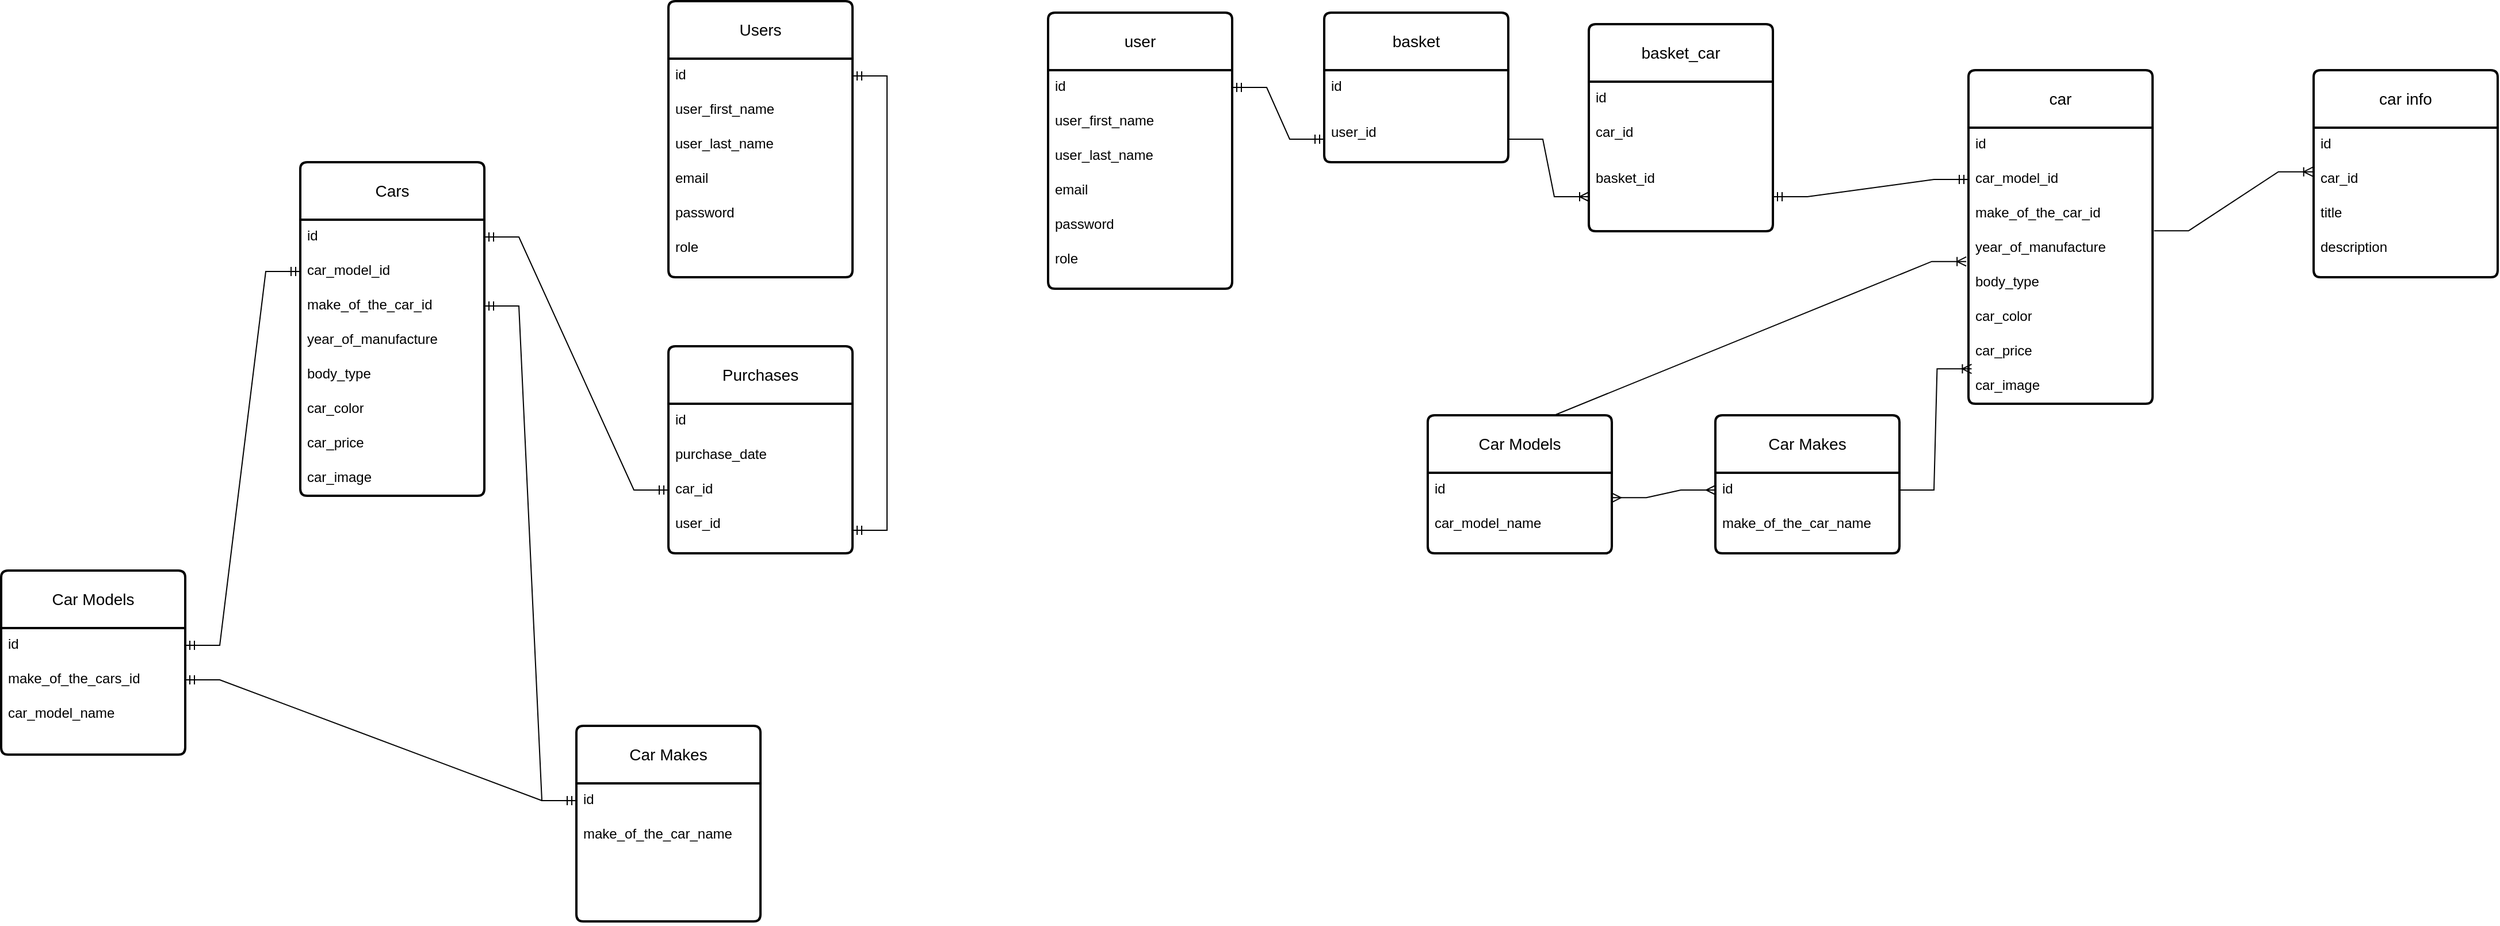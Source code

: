 <mxfile version="21.2.9" type="device">
  <diagram name="Страница 1" id="Hkr_ZFMklL91M4Rwt6lm">
    <mxGraphModel dx="1072" dy="525" grid="1" gridSize="10" guides="1" tooltips="1" connect="1" arrows="1" fold="1" page="1" pageScale="1" pageWidth="3300" pageHeight="4681" math="0" shadow="0">
      <root>
        <mxCell id="0" />
        <mxCell id="1" parent="0" />
        <mxCell id="MF3mSI-9Bg1sAX1x7ReT-1" value="Cars" style="swimlane;childLayout=stackLayout;horizontal=1;startSize=50;horizontalStack=0;rounded=1;fontSize=14;fontStyle=0;strokeWidth=2;resizeParent=0;resizeLast=1;shadow=0;dashed=0;align=center;arcSize=4;whiteSpace=wrap;html=1;" parent="1" vertex="1">
          <mxGeometry x="290" y="150" width="160" height="290" as="geometry" />
        </mxCell>
        <mxCell id="COfgy1o2G7cCsb_k9n1h-17" value="id" style="text;strokeColor=none;fillColor=none;spacingLeft=4;spacingRight=4;overflow=hidden;rotatable=0;points=[[0,0.5],[1,0.5]];portConstraint=eastwest;fontSize=12;whiteSpace=wrap;html=1;" vertex="1" parent="MF3mSI-9Bg1sAX1x7ReT-1">
          <mxGeometry y="50" width="160" height="30" as="geometry" />
        </mxCell>
        <mxCell id="COfgy1o2G7cCsb_k9n1h-18" value="car_model_id" style="text;strokeColor=none;fillColor=none;spacingLeft=4;spacingRight=4;overflow=hidden;rotatable=0;points=[[0,0.5],[1,0.5]];portConstraint=eastwest;fontSize=12;whiteSpace=wrap;html=1;" vertex="1" parent="MF3mSI-9Bg1sAX1x7ReT-1">
          <mxGeometry y="80" width="160" height="30" as="geometry" />
        </mxCell>
        <mxCell id="COfgy1o2G7cCsb_k9n1h-19" value="make_of_the_car_id" style="text;strokeColor=none;fillColor=none;spacingLeft=4;spacingRight=4;overflow=hidden;rotatable=0;points=[[0,0.5],[1,0.5]];portConstraint=eastwest;fontSize=12;whiteSpace=wrap;html=1;" vertex="1" parent="MF3mSI-9Bg1sAX1x7ReT-1">
          <mxGeometry y="110" width="160" height="30" as="geometry" />
        </mxCell>
        <mxCell id="COfgy1o2G7cCsb_k9n1h-20" value="year_of_manufacture" style="text;strokeColor=none;fillColor=none;spacingLeft=4;spacingRight=4;overflow=hidden;rotatable=0;points=[[0,0.5],[1,0.5]];portConstraint=eastwest;fontSize=12;whiteSpace=wrap;html=1;" vertex="1" parent="MF3mSI-9Bg1sAX1x7ReT-1">
          <mxGeometry y="140" width="160" height="30" as="geometry" />
        </mxCell>
        <mxCell id="COfgy1o2G7cCsb_k9n1h-21" value="body_type" style="text;strokeColor=none;fillColor=none;spacingLeft=4;spacingRight=4;overflow=hidden;rotatable=0;points=[[0,0.5],[1,0.5]];portConstraint=eastwest;fontSize=12;whiteSpace=wrap;html=1;" vertex="1" parent="MF3mSI-9Bg1sAX1x7ReT-1">
          <mxGeometry y="170" width="160" height="30" as="geometry" />
        </mxCell>
        <mxCell id="COfgy1o2G7cCsb_k9n1h-23" value="car_color" style="text;strokeColor=none;fillColor=none;spacingLeft=4;spacingRight=4;overflow=hidden;rotatable=0;points=[[0,0.5],[1,0.5]];portConstraint=eastwest;fontSize=12;whiteSpace=wrap;html=1;" vertex="1" parent="MF3mSI-9Bg1sAX1x7ReT-1">
          <mxGeometry y="200" width="160" height="30" as="geometry" />
        </mxCell>
        <mxCell id="COfgy1o2G7cCsb_k9n1h-24" value="car_price" style="text;strokeColor=none;fillColor=none;spacingLeft=4;spacingRight=4;overflow=hidden;rotatable=0;points=[[0,0.5],[1,0.5]];portConstraint=eastwest;fontSize=12;whiteSpace=wrap;html=1;" vertex="1" parent="MF3mSI-9Bg1sAX1x7ReT-1">
          <mxGeometry y="230" width="160" height="30" as="geometry" />
        </mxCell>
        <mxCell id="COfgy1o2G7cCsb_k9n1h-25" value="car_image" style="text;strokeColor=none;fillColor=none;spacingLeft=4;spacingRight=4;overflow=hidden;rotatable=0;points=[[0,0.5],[1,0.5]];portConstraint=eastwest;fontSize=12;whiteSpace=wrap;html=1;" vertex="1" parent="MF3mSI-9Bg1sAX1x7ReT-1">
          <mxGeometry y="260" width="160" height="30" as="geometry" />
        </mxCell>
        <mxCell id="COfgy1o2G7cCsb_k9n1h-22" value="Item" style="text;strokeColor=none;fillColor=none;spacingLeft=4;spacingRight=4;overflow=hidden;rotatable=0;points=[[0,0.5],[1,0.5]];portConstraint=eastwest;fontSize=12;whiteSpace=wrap;html=1;" vertex="1" parent="MF3mSI-9Bg1sAX1x7ReT-1">
          <mxGeometry y="290" width="160" as="geometry" />
        </mxCell>
        <mxCell id="MF3mSI-9Bg1sAX1x7ReT-6" value="Users" style="swimlane;childLayout=stackLayout;horizontal=1;startSize=50;horizontalStack=0;rounded=1;fontSize=14;fontStyle=0;strokeWidth=2;resizeParent=0;resizeLast=1;shadow=0;dashed=0;align=center;arcSize=4;whiteSpace=wrap;html=1;" parent="1" vertex="1">
          <mxGeometry x="610" y="10" width="160" height="240" as="geometry" />
        </mxCell>
        <mxCell id="COfgy1o2G7cCsb_k9n1h-28" value="id" style="text;strokeColor=none;fillColor=none;spacingLeft=4;spacingRight=4;overflow=hidden;rotatable=0;points=[[0,0.5],[1,0.5]];portConstraint=eastwest;fontSize=12;whiteSpace=wrap;html=1;" vertex="1" parent="MF3mSI-9Bg1sAX1x7ReT-6">
          <mxGeometry y="50" width="160" height="30" as="geometry" />
        </mxCell>
        <mxCell id="COfgy1o2G7cCsb_k9n1h-29" value="user_first_name" style="text;strokeColor=none;fillColor=none;spacingLeft=4;spacingRight=4;overflow=hidden;rotatable=0;points=[[0,0.5],[1,0.5]];portConstraint=eastwest;fontSize=12;whiteSpace=wrap;html=1;" vertex="1" parent="MF3mSI-9Bg1sAX1x7ReT-6">
          <mxGeometry y="80" width="160" height="30" as="geometry" />
        </mxCell>
        <mxCell id="COfgy1o2G7cCsb_k9n1h-30" value="user_last_name" style="text;strokeColor=none;fillColor=none;spacingLeft=4;spacingRight=4;overflow=hidden;rotatable=0;points=[[0,0.5],[1,0.5]];portConstraint=eastwest;fontSize=12;whiteSpace=wrap;html=1;" vertex="1" parent="MF3mSI-9Bg1sAX1x7ReT-6">
          <mxGeometry y="110" width="160" height="30" as="geometry" />
        </mxCell>
        <mxCell id="COfgy1o2G7cCsb_k9n1h-31" value="email" style="text;strokeColor=none;fillColor=none;spacingLeft=4;spacingRight=4;overflow=hidden;rotatable=0;points=[[0,0.5],[1,0.5]];portConstraint=eastwest;fontSize=12;whiteSpace=wrap;html=1;" vertex="1" parent="MF3mSI-9Bg1sAX1x7ReT-6">
          <mxGeometry y="140" width="160" height="30" as="geometry" />
        </mxCell>
        <mxCell id="COfgy1o2G7cCsb_k9n1h-32" value="password" style="text;strokeColor=none;fillColor=none;spacingLeft=4;spacingRight=4;overflow=hidden;rotatable=0;points=[[0,0.5],[1,0.5]];portConstraint=eastwest;fontSize=12;whiteSpace=wrap;html=1;" vertex="1" parent="MF3mSI-9Bg1sAX1x7ReT-6">
          <mxGeometry y="170" width="160" height="30" as="geometry" />
        </mxCell>
        <mxCell id="COfgy1o2G7cCsb_k9n1h-33" value="role" style="text;strokeColor=none;fillColor=none;spacingLeft=4;spacingRight=4;overflow=hidden;rotatable=0;points=[[0,0.5],[1,0.5]];portConstraint=eastwest;fontSize=12;whiteSpace=wrap;html=1;" vertex="1" parent="MF3mSI-9Bg1sAX1x7ReT-6">
          <mxGeometry y="200" width="160" height="40" as="geometry" />
        </mxCell>
        <mxCell id="MF3mSI-9Bg1sAX1x7ReT-13" value="Purchases" style="swimlane;childLayout=stackLayout;horizontal=1;startSize=50;horizontalStack=0;rounded=1;fontSize=14;fontStyle=0;strokeWidth=2;resizeParent=0;resizeLast=1;shadow=0;dashed=0;align=center;arcSize=4;whiteSpace=wrap;html=1;" parent="1" vertex="1">
          <mxGeometry x="610" y="310" width="160" height="180" as="geometry" />
        </mxCell>
        <mxCell id="COfgy1o2G7cCsb_k9n1h-34" value="id" style="text;strokeColor=none;fillColor=none;spacingLeft=4;spacingRight=4;overflow=hidden;rotatable=0;points=[[0,0.5],[1,0.5]];portConstraint=eastwest;fontSize=12;whiteSpace=wrap;html=1;" vertex="1" parent="MF3mSI-9Bg1sAX1x7ReT-13">
          <mxGeometry y="50" width="160" height="30" as="geometry" />
        </mxCell>
        <mxCell id="COfgy1o2G7cCsb_k9n1h-35" value="purchase_date" style="text;strokeColor=none;fillColor=none;spacingLeft=4;spacingRight=4;overflow=hidden;rotatable=0;points=[[0,0.5],[1,0.5]];portConstraint=eastwest;fontSize=12;whiteSpace=wrap;html=1;" vertex="1" parent="MF3mSI-9Bg1sAX1x7ReT-13">
          <mxGeometry y="80" width="160" height="30" as="geometry" />
        </mxCell>
        <mxCell id="COfgy1o2G7cCsb_k9n1h-36" value="car_id" style="text;strokeColor=none;fillColor=none;spacingLeft=4;spacingRight=4;overflow=hidden;rotatable=0;points=[[0,0.5],[1,0.5]];portConstraint=eastwest;fontSize=12;whiteSpace=wrap;html=1;" vertex="1" parent="MF3mSI-9Bg1sAX1x7ReT-13">
          <mxGeometry y="110" width="160" height="30" as="geometry" />
        </mxCell>
        <mxCell id="COfgy1o2G7cCsb_k9n1h-37" value="user_id&lt;br&gt;" style="text;strokeColor=none;fillColor=none;spacingLeft=4;spacingRight=4;overflow=hidden;rotatable=0;points=[[0,0.5],[1,0.5]];portConstraint=eastwest;fontSize=12;whiteSpace=wrap;html=1;" vertex="1" parent="MF3mSI-9Bg1sAX1x7ReT-13">
          <mxGeometry y="140" width="160" height="40" as="geometry" />
        </mxCell>
        <mxCell id="COfgy1o2G7cCsb_k9n1h-1" value="Car Models" style="swimlane;childLayout=stackLayout;horizontal=1;startSize=50;horizontalStack=0;rounded=1;fontSize=14;fontStyle=0;strokeWidth=2;resizeParent=0;resizeLast=1;shadow=0;dashed=0;align=center;arcSize=4;whiteSpace=wrap;html=1;" vertex="1" parent="1">
          <mxGeometry x="30" y="505" width="160" height="160" as="geometry" />
        </mxCell>
        <mxCell id="COfgy1o2G7cCsb_k9n1h-10" value="id" style="text;strokeColor=none;fillColor=none;spacingLeft=4;spacingRight=4;overflow=hidden;rotatable=0;points=[[0,0.5],[1,0.5]];portConstraint=eastwest;fontSize=12;whiteSpace=wrap;html=1;" vertex="1" parent="COfgy1o2G7cCsb_k9n1h-1">
          <mxGeometry y="50" width="160" height="30" as="geometry" />
        </mxCell>
        <mxCell id="COfgy1o2G7cCsb_k9n1h-12" value="make_of_the_cars_id" style="text;strokeColor=none;fillColor=none;spacingLeft=4;spacingRight=4;overflow=hidden;rotatable=0;points=[[0,0.5],[1,0.5]];portConstraint=eastwest;fontSize=12;whiteSpace=wrap;html=1;" vertex="1" parent="COfgy1o2G7cCsb_k9n1h-1">
          <mxGeometry y="80" width="160" height="30" as="geometry" />
        </mxCell>
        <mxCell id="COfgy1o2G7cCsb_k9n1h-11" value="car_model_name" style="text;strokeColor=none;fillColor=none;spacingLeft=4;spacingRight=4;overflow=hidden;rotatable=0;points=[[0,0.5],[1,0.5]];portConstraint=eastwest;fontSize=12;whiteSpace=wrap;html=1;" vertex="1" parent="COfgy1o2G7cCsb_k9n1h-1">
          <mxGeometry y="110" width="160" height="50" as="geometry" />
        </mxCell>
        <mxCell id="COfgy1o2G7cCsb_k9n1h-3" value="Car Makes" style="swimlane;childLayout=stackLayout;horizontal=1;startSize=50;horizontalStack=0;rounded=1;fontSize=14;fontStyle=0;strokeWidth=2;resizeParent=0;resizeLast=1;shadow=0;dashed=0;align=center;arcSize=4;whiteSpace=wrap;html=1;" vertex="1" parent="1">
          <mxGeometry x="530" y="640" width="160" height="170" as="geometry" />
        </mxCell>
        <mxCell id="COfgy1o2G7cCsb_k9n1h-38" value="id" style="text;strokeColor=none;fillColor=none;spacingLeft=4;spacingRight=4;overflow=hidden;rotatable=0;points=[[0,0.5],[1,0.5]];portConstraint=eastwest;fontSize=12;whiteSpace=wrap;html=1;" vertex="1" parent="COfgy1o2G7cCsb_k9n1h-3">
          <mxGeometry y="50" width="160" height="30" as="geometry" />
        </mxCell>
        <mxCell id="COfgy1o2G7cCsb_k9n1h-39" value="make_of_the_car_name" style="text;strokeColor=none;fillColor=none;spacingLeft=4;spacingRight=4;overflow=hidden;rotatable=0;points=[[0,0.5],[1,0.5]];portConstraint=eastwest;fontSize=12;whiteSpace=wrap;html=1;" vertex="1" parent="COfgy1o2G7cCsb_k9n1h-3">
          <mxGeometry y="80" width="160" height="90" as="geometry" />
        </mxCell>
        <mxCell id="COfgy1o2G7cCsb_k9n1h-54" value="" style="edgeStyle=entityRelationEdgeStyle;fontSize=12;html=1;endArrow=ERmandOne;startArrow=ERmandOne;rounded=0;" edge="1" parent="1" source="COfgy1o2G7cCsb_k9n1h-10" target="COfgy1o2G7cCsb_k9n1h-18">
          <mxGeometry width="100" height="100" relative="1" as="geometry">
            <mxPoint x="190" y="700" as="sourcePoint" />
            <mxPoint x="51.421" y="-5" as="targetPoint" />
          </mxGeometry>
        </mxCell>
        <mxCell id="COfgy1o2G7cCsb_k9n1h-55" value="" style="edgeStyle=entityRelationEdgeStyle;fontSize=12;html=1;endArrow=ERmandOne;startArrow=ERmandOne;rounded=0;" edge="1" parent="1" source="COfgy1o2G7cCsb_k9n1h-12" target="COfgy1o2G7cCsb_k9n1h-38">
          <mxGeometry width="100" height="100" relative="1" as="geometry">
            <mxPoint x="230" y="655" as="sourcePoint" />
            <mxPoint x="330" y="330" as="targetPoint" />
          </mxGeometry>
        </mxCell>
        <mxCell id="COfgy1o2G7cCsb_k9n1h-56" value="" style="edgeStyle=entityRelationEdgeStyle;fontSize=12;html=1;endArrow=ERmandOne;startArrow=ERmandOne;rounded=0;" edge="1" parent="1" source="COfgy1o2G7cCsb_k9n1h-19" target="COfgy1o2G7cCsb_k9n1h-38">
          <mxGeometry width="100" height="100" relative="1" as="geometry">
            <mxPoint x="310" y="505" as="sourcePoint" />
            <mxPoint x="610" y="550" as="targetPoint" />
          </mxGeometry>
        </mxCell>
        <mxCell id="COfgy1o2G7cCsb_k9n1h-57" value="" style="edgeStyle=entityRelationEdgeStyle;fontSize=12;html=1;endArrow=ERmandOne;startArrow=ERmandOne;rounded=0;" edge="1" parent="1" source="COfgy1o2G7cCsb_k9n1h-17" target="COfgy1o2G7cCsb_k9n1h-36">
          <mxGeometry width="100" height="100" relative="1" as="geometry">
            <mxPoint x="510" y="170" as="sourcePoint" />
            <mxPoint x="550" y="540" as="targetPoint" />
          </mxGeometry>
        </mxCell>
        <mxCell id="COfgy1o2G7cCsb_k9n1h-58" value="" style="edgeStyle=entityRelationEdgeStyle;fontSize=12;html=1;endArrow=ERmandOne;startArrow=ERmandOne;rounded=0;" edge="1" parent="1" source="COfgy1o2G7cCsb_k9n1h-28" target="COfgy1o2G7cCsb_k9n1h-37">
          <mxGeometry width="100" height="100" relative="1" as="geometry">
            <mxPoint x="810" y="90" as="sourcePoint" />
            <mxPoint x="970" y="310" as="targetPoint" />
          </mxGeometry>
        </mxCell>
        <mxCell id="COfgy1o2G7cCsb_k9n1h-59" value="user" style="swimlane;childLayout=stackLayout;horizontal=1;startSize=50;horizontalStack=0;rounded=1;fontSize=14;fontStyle=0;strokeWidth=2;resizeParent=0;resizeLast=1;shadow=0;dashed=0;align=center;arcSize=4;whiteSpace=wrap;html=1;" vertex="1" parent="1">
          <mxGeometry x="940" y="20" width="160" height="240" as="geometry" />
        </mxCell>
        <mxCell id="COfgy1o2G7cCsb_k9n1h-60" value="id" style="text;strokeColor=none;fillColor=none;spacingLeft=4;spacingRight=4;overflow=hidden;rotatable=0;points=[[0,0.5],[1,0.5]];portConstraint=eastwest;fontSize=12;whiteSpace=wrap;html=1;" vertex="1" parent="COfgy1o2G7cCsb_k9n1h-59">
          <mxGeometry y="50" width="160" height="30" as="geometry" />
        </mxCell>
        <mxCell id="COfgy1o2G7cCsb_k9n1h-61" value="user_first_name" style="text;strokeColor=none;fillColor=none;spacingLeft=4;spacingRight=4;overflow=hidden;rotatable=0;points=[[0,0.5],[1,0.5]];portConstraint=eastwest;fontSize=12;whiteSpace=wrap;html=1;" vertex="1" parent="COfgy1o2G7cCsb_k9n1h-59">
          <mxGeometry y="80" width="160" height="30" as="geometry" />
        </mxCell>
        <mxCell id="COfgy1o2G7cCsb_k9n1h-62" value="user_last_name" style="text;strokeColor=none;fillColor=none;spacingLeft=4;spacingRight=4;overflow=hidden;rotatable=0;points=[[0,0.5],[1,0.5]];portConstraint=eastwest;fontSize=12;whiteSpace=wrap;html=1;" vertex="1" parent="COfgy1o2G7cCsb_k9n1h-59">
          <mxGeometry y="110" width="160" height="30" as="geometry" />
        </mxCell>
        <mxCell id="COfgy1o2G7cCsb_k9n1h-63" value="email" style="text;strokeColor=none;fillColor=none;spacingLeft=4;spacingRight=4;overflow=hidden;rotatable=0;points=[[0,0.5],[1,0.5]];portConstraint=eastwest;fontSize=12;whiteSpace=wrap;html=1;" vertex="1" parent="COfgy1o2G7cCsb_k9n1h-59">
          <mxGeometry y="140" width="160" height="30" as="geometry" />
        </mxCell>
        <mxCell id="COfgy1o2G7cCsb_k9n1h-64" value="password" style="text;strokeColor=none;fillColor=none;spacingLeft=4;spacingRight=4;overflow=hidden;rotatable=0;points=[[0,0.5],[1,0.5]];portConstraint=eastwest;fontSize=12;whiteSpace=wrap;html=1;" vertex="1" parent="COfgy1o2G7cCsb_k9n1h-59">
          <mxGeometry y="170" width="160" height="30" as="geometry" />
        </mxCell>
        <mxCell id="COfgy1o2G7cCsb_k9n1h-65" value="role" style="text;strokeColor=none;fillColor=none;spacingLeft=4;spacingRight=4;overflow=hidden;rotatable=0;points=[[0,0.5],[1,0.5]];portConstraint=eastwest;fontSize=12;whiteSpace=wrap;html=1;" vertex="1" parent="COfgy1o2G7cCsb_k9n1h-59">
          <mxGeometry y="200" width="160" height="40" as="geometry" />
        </mxCell>
        <mxCell id="COfgy1o2G7cCsb_k9n1h-73" value="basket" style="swimlane;childLayout=stackLayout;horizontal=1;startSize=50;horizontalStack=0;rounded=1;fontSize=14;fontStyle=0;strokeWidth=2;resizeParent=0;resizeLast=1;shadow=0;dashed=0;align=center;arcSize=4;whiteSpace=wrap;html=1;" vertex="1" parent="1">
          <mxGeometry x="1180" y="20" width="160" height="130" as="geometry" />
        </mxCell>
        <mxCell id="COfgy1o2G7cCsb_k9n1h-74" value="id" style="text;strokeColor=none;fillColor=none;spacingLeft=4;spacingRight=4;overflow=hidden;rotatable=0;points=[[0,0.5],[1,0.5]];portConstraint=eastwest;fontSize=12;whiteSpace=wrap;html=1;" vertex="1" parent="COfgy1o2G7cCsb_k9n1h-73">
          <mxGeometry y="50" width="160" height="40" as="geometry" />
        </mxCell>
        <mxCell id="COfgy1o2G7cCsb_k9n1h-77" value="user_id&lt;br&gt;" style="text;strokeColor=none;fillColor=none;spacingLeft=4;spacingRight=4;overflow=hidden;rotatable=0;points=[[0,0.5],[1,0.5]];portConstraint=eastwest;fontSize=12;whiteSpace=wrap;html=1;" vertex="1" parent="COfgy1o2G7cCsb_k9n1h-73">
          <mxGeometry y="90" width="160" height="40" as="geometry" />
        </mxCell>
        <mxCell id="COfgy1o2G7cCsb_k9n1h-78" value="basket_car" style="swimlane;childLayout=stackLayout;horizontal=1;startSize=50;horizontalStack=0;rounded=1;fontSize=14;fontStyle=0;strokeWidth=2;resizeParent=0;resizeLast=1;shadow=0;dashed=0;align=center;arcSize=4;whiteSpace=wrap;html=1;" vertex="1" parent="1">
          <mxGeometry x="1410" y="30" width="160" height="180" as="geometry" />
        </mxCell>
        <mxCell id="COfgy1o2G7cCsb_k9n1h-79" value="id" style="text;strokeColor=none;fillColor=none;spacingLeft=4;spacingRight=4;overflow=hidden;rotatable=0;points=[[0,0.5],[1,0.5]];portConstraint=eastwest;fontSize=12;whiteSpace=wrap;html=1;" vertex="1" parent="COfgy1o2G7cCsb_k9n1h-78">
          <mxGeometry y="50" width="160" height="30" as="geometry" />
        </mxCell>
        <mxCell id="COfgy1o2G7cCsb_k9n1h-80" value="car_id" style="text;strokeColor=none;fillColor=none;spacingLeft=4;spacingRight=4;overflow=hidden;rotatable=0;points=[[0,0.5],[1,0.5]];portConstraint=eastwest;fontSize=12;whiteSpace=wrap;html=1;" vertex="1" parent="COfgy1o2G7cCsb_k9n1h-78">
          <mxGeometry y="80" width="160" height="40" as="geometry" />
        </mxCell>
        <mxCell id="COfgy1o2G7cCsb_k9n1h-81" value="basket_id" style="text;strokeColor=none;fillColor=none;spacingLeft=4;spacingRight=4;overflow=hidden;rotatable=0;points=[[0,0.5],[1,0.5]];portConstraint=eastwest;fontSize=12;whiteSpace=wrap;html=1;" vertex="1" parent="COfgy1o2G7cCsb_k9n1h-78">
          <mxGeometry y="120" width="160" height="60" as="geometry" />
        </mxCell>
        <mxCell id="COfgy1o2G7cCsb_k9n1h-82" value="car" style="swimlane;childLayout=stackLayout;horizontal=1;startSize=50;horizontalStack=0;rounded=1;fontSize=14;fontStyle=0;strokeWidth=2;resizeParent=0;resizeLast=1;shadow=0;dashed=0;align=center;arcSize=4;whiteSpace=wrap;html=1;" vertex="1" parent="1">
          <mxGeometry x="1740" y="70" width="160" height="290" as="geometry" />
        </mxCell>
        <mxCell id="COfgy1o2G7cCsb_k9n1h-83" value="id" style="text;strokeColor=none;fillColor=none;spacingLeft=4;spacingRight=4;overflow=hidden;rotatable=0;points=[[0,0.5],[1,0.5]];portConstraint=eastwest;fontSize=12;whiteSpace=wrap;html=1;" vertex="1" parent="COfgy1o2G7cCsb_k9n1h-82">
          <mxGeometry y="50" width="160" height="30" as="geometry" />
        </mxCell>
        <mxCell id="COfgy1o2G7cCsb_k9n1h-84" value="car_model_id" style="text;strokeColor=none;fillColor=none;spacingLeft=4;spacingRight=4;overflow=hidden;rotatable=0;points=[[0,0.5],[1,0.5]];portConstraint=eastwest;fontSize=12;whiteSpace=wrap;html=1;" vertex="1" parent="COfgy1o2G7cCsb_k9n1h-82">
          <mxGeometry y="80" width="160" height="30" as="geometry" />
        </mxCell>
        <mxCell id="COfgy1o2G7cCsb_k9n1h-85" value="make_of_the_car_id" style="text;strokeColor=none;fillColor=none;spacingLeft=4;spacingRight=4;overflow=hidden;rotatable=0;points=[[0,0.5],[1,0.5]];portConstraint=eastwest;fontSize=12;whiteSpace=wrap;html=1;" vertex="1" parent="COfgy1o2G7cCsb_k9n1h-82">
          <mxGeometry y="110" width="160" height="30" as="geometry" />
        </mxCell>
        <mxCell id="COfgy1o2G7cCsb_k9n1h-86" value="year_of_manufacture" style="text;strokeColor=none;fillColor=none;spacingLeft=4;spacingRight=4;overflow=hidden;rotatable=0;points=[[0,0.5],[1,0.5]];portConstraint=eastwest;fontSize=12;whiteSpace=wrap;html=1;" vertex="1" parent="COfgy1o2G7cCsb_k9n1h-82">
          <mxGeometry y="140" width="160" height="30" as="geometry" />
        </mxCell>
        <mxCell id="COfgy1o2G7cCsb_k9n1h-87" value="body_type" style="text;strokeColor=none;fillColor=none;spacingLeft=4;spacingRight=4;overflow=hidden;rotatable=0;points=[[0,0.5],[1,0.5]];portConstraint=eastwest;fontSize=12;whiteSpace=wrap;html=1;" vertex="1" parent="COfgy1o2G7cCsb_k9n1h-82">
          <mxGeometry y="170" width="160" height="30" as="geometry" />
        </mxCell>
        <mxCell id="COfgy1o2G7cCsb_k9n1h-88" value="car_color" style="text;strokeColor=none;fillColor=none;spacingLeft=4;spacingRight=4;overflow=hidden;rotatable=0;points=[[0,0.5],[1,0.5]];portConstraint=eastwest;fontSize=12;whiteSpace=wrap;html=1;" vertex="1" parent="COfgy1o2G7cCsb_k9n1h-82">
          <mxGeometry y="200" width="160" height="30" as="geometry" />
        </mxCell>
        <mxCell id="COfgy1o2G7cCsb_k9n1h-89" value="car_price" style="text;strokeColor=none;fillColor=none;spacingLeft=4;spacingRight=4;overflow=hidden;rotatable=0;points=[[0,0.5],[1,0.5]];portConstraint=eastwest;fontSize=12;whiteSpace=wrap;html=1;" vertex="1" parent="COfgy1o2G7cCsb_k9n1h-82">
          <mxGeometry y="230" width="160" height="30" as="geometry" />
        </mxCell>
        <mxCell id="COfgy1o2G7cCsb_k9n1h-90" value="car_image" style="text;strokeColor=none;fillColor=none;spacingLeft=4;spacingRight=4;overflow=hidden;rotatable=0;points=[[0,0.5],[1,0.5]];portConstraint=eastwest;fontSize=12;whiteSpace=wrap;html=1;" vertex="1" parent="COfgy1o2G7cCsb_k9n1h-82">
          <mxGeometry y="260" width="160" height="30" as="geometry" />
        </mxCell>
        <mxCell id="COfgy1o2G7cCsb_k9n1h-91" value="Item" style="text;strokeColor=none;fillColor=none;spacingLeft=4;spacingRight=4;overflow=hidden;rotatable=0;points=[[0,0.5],[1,0.5]];portConstraint=eastwest;fontSize=12;whiteSpace=wrap;html=1;" vertex="1" parent="COfgy1o2G7cCsb_k9n1h-82">
          <mxGeometry y="290" width="160" as="geometry" />
        </mxCell>
        <mxCell id="COfgy1o2G7cCsb_k9n1h-92" value="Car Models" style="swimlane;childLayout=stackLayout;horizontal=1;startSize=50;horizontalStack=0;rounded=1;fontSize=14;fontStyle=0;strokeWidth=2;resizeParent=0;resizeLast=1;shadow=0;dashed=0;align=center;arcSize=4;whiteSpace=wrap;html=1;" vertex="1" parent="1">
          <mxGeometry x="1270" y="370" width="160" height="120" as="geometry" />
        </mxCell>
        <mxCell id="COfgy1o2G7cCsb_k9n1h-93" value="id" style="text;strokeColor=none;fillColor=none;spacingLeft=4;spacingRight=4;overflow=hidden;rotatable=0;points=[[0,0.5],[1,0.5]];portConstraint=eastwest;fontSize=12;whiteSpace=wrap;html=1;" vertex="1" parent="COfgy1o2G7cCsb_k9n1h-92">
          <mxGeometry y="50" width="160" height="30" as="geometry" />
        </mxCell>
        <mxCell id="COfgy1o2G7cCsb_k9n1h-95" value="car_model_name" style="text;strokeColor=none;fillColor=none;spacingLeft=4;spacingRight=4;overflow=hidden;rotatable=0;points=[[0,0.5],[1,0.5]];portConstraint=eastwest;fontSize=12;whiteSpace=wrap;html=1;" vertex="1" parent="COfgy1o2G7cCsb_k9n1h-92">
          <mxGeometry y="80" width="160" height="40" as="geometry" />
        </mxCell>
        <mxCell id="COfgy1o2G7cCsb_k9n1h-96" value="Car Makes" style="swimlane;childLayout=stackLayout;horizontal=1;startSize=50;horizontalStack=0;rounded=1;fontSize=14;fontStyle=0;strokeWidth=2;resizeParent=0;resizeLast=1;shadow=0;dashed=0;align=center;arcSize=4;whiteSpace=wrap;html=1;" vertex="1" parent="1">
          <mxGeometry x="1520" y="370" width="160" height="120" as="geometry" />
        </mxCell>
        <mxCell id="COfgy1o2G7cCsb_k9n1h-97" value="id" style="text;strokeColor=none;fillColor=none;spacingLeft=4;spacingRight=4;overflow=hidden;rotatable=0;points=[[0,0.5],[1,0.5]];portConstraint=eastwest;fontSize=12;whiteSpace=wrap;html=1;" vertex="1" parent="COfgy1o2G7cCsb_k9n1h-96">
          <mxGeometry y="50" width="160" height="30" as="geometry" />
        </mxCell>
        <mxCell id="COfgy1o2G7cCsb_k9n1h-98" value="make_of_the_car_name" style="text;strokeColor=none;fillColor=none;spacingLeft=4;spacingRight=4;overflow=hidden;rotatable=0;points=[[0,0.5],[1,0.5]];portConstraint=eastwest;fontSize=12;whiteSpace=wrap;html=1;" vertex="1" parent="COfgy1o2G7cCsb_k9n1h-96">
          <mxGeometry y="80" width="160" height="40" as="geometry" />
        </mxCell>
        <mxCell id="COfgy1o2G7cCsb_k9n1h-99" value="" style="edgeStyle=entityRelationEdgeStyle;fontSize=12;html=1;endArrow=ERmandOne;startArrow=ERmandOne;rounded=0;" edge="1" parent="1" source="COfgy1o2G7cCsb_k9n1h-60" target="COfgy1o2G7cCsb_k9n1h-77">
          <mxGeometry width="100" height="100" relative="1" as="geometry">
            <mxPoint x="1080" y="190" as="sourcePoint" />
            <mxPoint x="1180" y="90" as="targetPoint" />
          </mxGeometry>
        </mxCell>
        <mxCell id="COfgy1o2G7cCsb_k9n1h-100" value="" style="edgeStyle=entityRelationEdgeStyle;fontSize=12;html=1;endArrow=ERoneToMany;rounded=0;" edge="1" parent="1" source="COfgy1o2G7cCsb_k9n1h-77" target="COfgy1o2G7cCsb_k9n1h-81">
          <mxGeometry width="100" height="100" relative="1" as="geometry">
            <mxPoint x="1210" y="390" as="sourcePoint" />
            <mxPoint x="1310" y="290" as="targetPoint" />
          </mxGeometry>
        </mxCell>
        <mxCell id="COfgy1o2G7cCsb_k9n1h-102" value="" style="edgeStyle=entityRelationEdgeStyle;fontSize=12;html=1;endArrow=ERoneToMany;rounded=0;exitX=0.5;exitY=0;exitDx=0;exitDy=0;entryX=-0.012;entryY=0.878;entryDx=0;entryDy=0;entryPerimeter=0;" edge="1" parent="1" source="COfgy1o2G7cCsb_k9n1h-92" target="COfgy1o2G7cCsb_k9n1h-86">
          <mxGeometry width="100" height="100" relative="1" as="geometry">
            <mxPoint x="1420" y="360" as="sourcePoint" />
            <mxPoint x="1520" y="260" as="targetPoint" />
          </mxGeometry>
        </mxCell>
        <mxCell id="COfgy1o2G7cCsb_k9n1h-103" value="" style="edgeStyle=entityRelationEdgeStyle;fontSize=12;html=1;endArrow=ERoneToMany;rounded=0;entryX=0.017;entryY=-0.011;entryDx=0;entryDy=0;entryPerimeter=0;" edge="1" parent="1" source="COfgy1o2G7cCsb_k9n1h-97" target="COfgy1o2G7cCsb_k9n1h-90">
          <mxGeometry width="100" height="100" relative="1" as="geometry">
            <mxPoint x="1680" y="460" as="sourcePoint" />
            <mxPoint x="1730" y="330" as="targetPoint" />
          </mxGeometry>
        </mxCell>
        <mxCell id="COfgy1o2G7cCsb_k9n1h-105" value="" style="edgeStyle=entityRelationEdgeStyle;fontSize=12;html=1;endArrow=ERmandOne;startArrow=ERmandOne;rounded=0;" edge="1" parent="1" source="COfgy1o2G7cCsb_k9n1h-81" target="COfgy1o2G7cCsb_k9n1h-84">
          <mxGeometry width="100" height="100" relative="1" as="geometry">
            <mxPoint x="1610" y="220" as="sourcePoint" />
            <mxPoint x="1710" y="120" as="targetPoint" />
          </mxGeometry>
        </mxCell>
        <mxCell id="COfgy1o2G7cCsb_k9n1h-106" value="" style="edgeStyle=entityRelationEdgeStyle;fontSize=12;html=1;endArrow=ERmany;startArrow=ERmany;rounded=0;exitX=1;exitY=0.722;exitDx=0;exitDy=0;exitPerimeter=0;entryX=0;entryY=0.5;entryDx=0;entryDy=0;" edge="1" parent="1" source="COfgy1o2G7cCsb_k9n1h-93" target="COfgy1o2G7cCsb_k9n1h-97">
          <mxGeometry width="100" height="100" relative="1" as="geometry">
            <mxPoint x="1450" y="530" as="sourcePoint" />
            <mxPoint x="1550" y="430" as="targetPoint" />
          </mxGeometry>
        </mxCell>
        <mxCell id="COfgy1o2G7cCsb_k9n1h-107" value="car info" style="swimlane;childLayout=stackLayout;horizontal=1;startSize=50;horizontalStack=0;rounded=1;fontSize=14;fontStyle=0;strokeWidth=2;resizeParent=0;resizeLast=1;shadow=0;dashed=0;align=center;arcSize=4;whiteSpace=wrap;html=1;" vertex="1" parent="1">
          <mxGeometry x="2040" y="70" width="160" height="180" as="geometry" />
        </mxCell>
        <mxCell id="COfgy1o2G7cCsb_k9n1h-108" value="id" style="text;strokeColor=none;fillColor=none;spacingLeft=4;spacingRight=4;overflow=hidden;rotatable=0;points=[[0,0.5],[1,0.5]];portConstraint=eastwest;fontSize=12;whiteSpace=wrap;html=1;" vertex="1" parent="COfgy1o2G7cCsb_k9n1h-107">
          <mxGeometry y="50" width="160" height="30" as="geometry" />
        </mxCell>
        <mxCell id="COfgy1o2G7cCsb_k9n1h-109" value="car_id" style="text;strokeColor=none;fillColor=none;spacingLeft=4;spacingRight=4;overflow=hidden;rotatable=0;points=[[0,0.5],[1,0.5]];portConstraint=eastwest;fontSize=12;whiteSpace=wrap;html=1;" vertex="1" parent="COfgy1o2G7cCsb_k9n1h-107">
          <mxGeometry y="80" width="160" height="30" as="geometry" />
        </mxCell>
        <mxCell id="COfgy1o2G7cCsb_k9n1h-110" value="title" style="text;strokeColor=none;fillColor=none;spacingLeft=4;spacingRight=4;overflow=hidden;rotatable=0;points=[[0,0.5],[1,0.5]];portConstraint=eastwest;fontSize=12;whiteSpace=wrap;html=1;" vertex="1" parent="COfgy1o2G7cCsb_k9n1h-107">
          <mxGeometry y="110" width="160" height="30" as="geometry" />
        </mxCell>
        <mxCell id="COfgy1o2G7cCsb_k9n1h-111" value="description" style="text;strokeColor=none;fillColor=none;spacingLeft=4;spacingRight=4;overflow=hidden;rotatable=0;points=[[0,0.5],[1,0.5]];portConstraint=eastwest;fontSize=12;whiteSpace=wrap;html=1;" vertex="1" parent="COfgy1o2G7cCsb_k9n1h-107">
          <mxGeometry y="140" width="160" height="40" as="geometry" />
        </mxCell>
        <mxCell id="COfgy1o2G7cCsb_k9n1h-117" value="" style="edgeStyle=entityRelationEdgeStyle;fontSize=12;html=1;endArrow=ERoneToMany;rounded=0;exitX=1.008;exitY=-0.011;exitDx=0;exitDy=0;exitPerimeter=0;entryX=-0.004;entryY=0.278;entryDx=0;entryDy=0;entryPerimeter=0;" edge="1" parent="1" source="COfgy1o2G7cCsb_k9n1h-86" target="COfgy1o2G7cCsb_k9n1h-109">
          <mxGeometry width="100" height="100" relative="1" as="geometry">
            <mxPoint x="2000" y="450" as="sourcePoint" />
            <mxPoint x="2100" y="350" as="targetPoint" />
          </mxGeometry>
        </mxCell>
      </root>
    </mxGraphModel>
  </diagram>
</mxfile>
